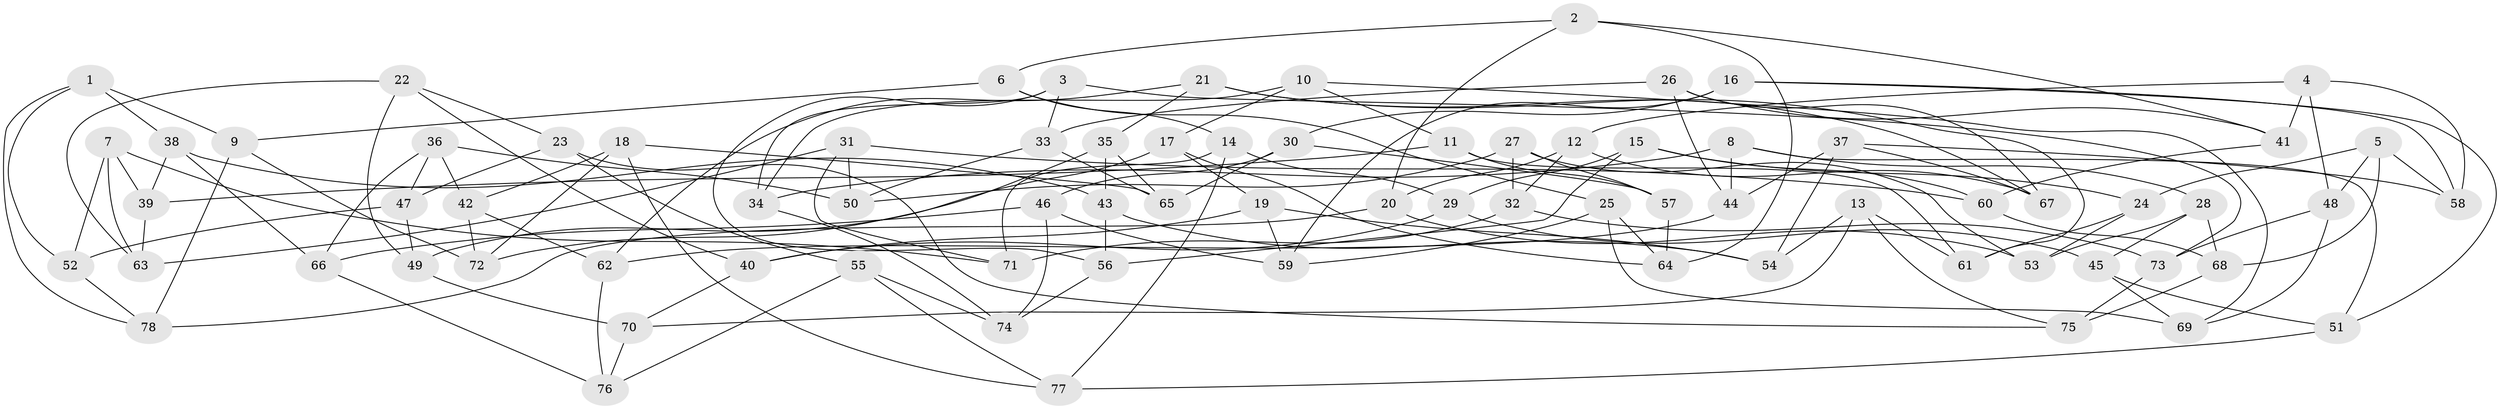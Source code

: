 // coarse degree distribution, {4: 0.3958333333333333, 6: 0.5625, 5: 0.041666666666666664}
// Generated by graph-tools (version 1.1) at 2025/24/03/03/25 07:24:27]
// undirected, 78 vertices, 156 edges
graph export_dot {
graph [start="1"]
  node [color=gray90,style=filled];
  1;
  2;
  3;
  4;
  5;
  6;
  7;
  8;
  9;
  10;
  11;
  12;
  13;
  14;
  15;
  16;
  17;
  18;
  19;
  20;
  21;
  22;
  23;
  24;
  25;
  26;
  27;
  28;
  29;
  30;
  31;
  32;
  33;
  34;
  35;
  36;
  37;
  38;
  39;
  40;
  41;
  42;
  43;
  44;
  45;
  46;
  47;
  48;
  49;
  50;
  51;
  52;
  53;
  54;
  55;
  56;
  57;
  58;
  59;
  60;
  61;
  62;
  63;
  64;
  65;
  66;
  67;
  68;
  69;
  70;
  71;
  72;
  73;
  74;
  75;
  76;
  77;
  78;
  1 -- 9;
  1 -- 78;
  1 -- 38;
  1 -- 52;
  2 -- 20;
  2 -- 41;
  2 -- 64;
  2 -- 6;
  3 -- 56;
  3 -- 34;
  3 -- 73;
  3 -- 33;
  4 -- 58;
  4 -- 48;
  4 -- 41;
  4 -- 12;
  5 -- 58;
  5 -- 48;
  5 -- 24;
  5 -- 68;
  6 -- 14;
  6 -- 9;
  6 -- 25;
  7 -- 39;
  7 -- 63;
  7 -- 71;
  7 -- 52;
  8 -- 51;
  8 -- 34;
  8 -- 28;
  8 -- 44;
  9 -- 78;
  9 -- 72;
  10 -- 69;
  10 -- 17;
  10 -- 11;
  10 -- 34;
  11 -- 57;
  11 -- 61;
  11 -- 39;
  12 -- 20;
  12 -- 67;
  12 -- 32;
  13 -- 61;
  13 -- 70;
  13 -- 75;
  13 -- 54;
  14 -- 77;
  14 -- 29;
  14 -- 71;
  15 -- 60;
  15 -- 56;
  15 -- 29;
  15 -- 24;
  16 -- 58;
  16 -- 59;
  16 -- 51;
  16 -- 30;
  17 -- 19;
  17 -- 64;
  17 -- 49;
  18 -- 65;
  18 -- 77;
  18 -- 42;
  18 -- 72;
  19 -- 40;
  19 -- 54;
  19 -- 59;
  20 -- 53;
  20 -- 78;
  21 -- 62;
  21 -- 67;
  21 -- 35;
  21 -- 61;
  22 -- 63;
  22 -- 40;
  22 -- 49;
  22 -- 23;
  23 -- 55;
  23 -- 75;
  23 -- 47;
  24 -- 53;
  24 -- 61;
  25 -- 69;
  25 -- 64;
  25 -- 59;
  26 -- 44;
  26 -- 67;
  26 -- 33;
  26 -- 41;
  27 -- 50;
  27 -- 32;
  27 -- 57;
  27 -- 53;
  28 -- 68;
  28 -- 45;
  28 -- 53;
  29 -- 45;
  29 -- 40;
  30 -- 57;
  30 -- 65;
  30 -- 46;
  31 -- 71;
  31 -- 63;
  31 -- 50;
  31 -- 60;
  32 -- 71;
  32 -- 73;
  33 -- 50;
  33 -- 65;
  34 -- 74;
  35 -- 72;
  35 -- 43;
  35 -- 65;
  36 -- 50;
  36 -- 47;
  36 -- 42;
  36 -- 66;
  37 -- 44;
  37 -- 58;
  37 -- 54;
  37 -- 67;
  38 -- 43;
  38 -- 39;
  38 -- 66;
  39 -- 63;
  40 -- 70;
  41 -- 60;
  42 -- 72;
  42 -- 62;
  43 -- 54;
  43 -- 56;
  44 -- 62;
  45 -- 51;
  45 -- 69;
  46 -- 66;
  46 -- 74;
  46 -- 59;
  47 -- 49;
  47 -- 52;
  48 -- 73;
  48 -- 69;
  49 -- 70;
  51 -- 77;
  52 -- 78;
  55 -- 76;
  55 -- 74;
  55 -- 77;
  56 -- 74;
  57 -- 64;
  60 -- 68;
  62 -- 76;
  66 -- 76;
  68 -- 75;
  70 -- 76;
  73 -- 75;
}
